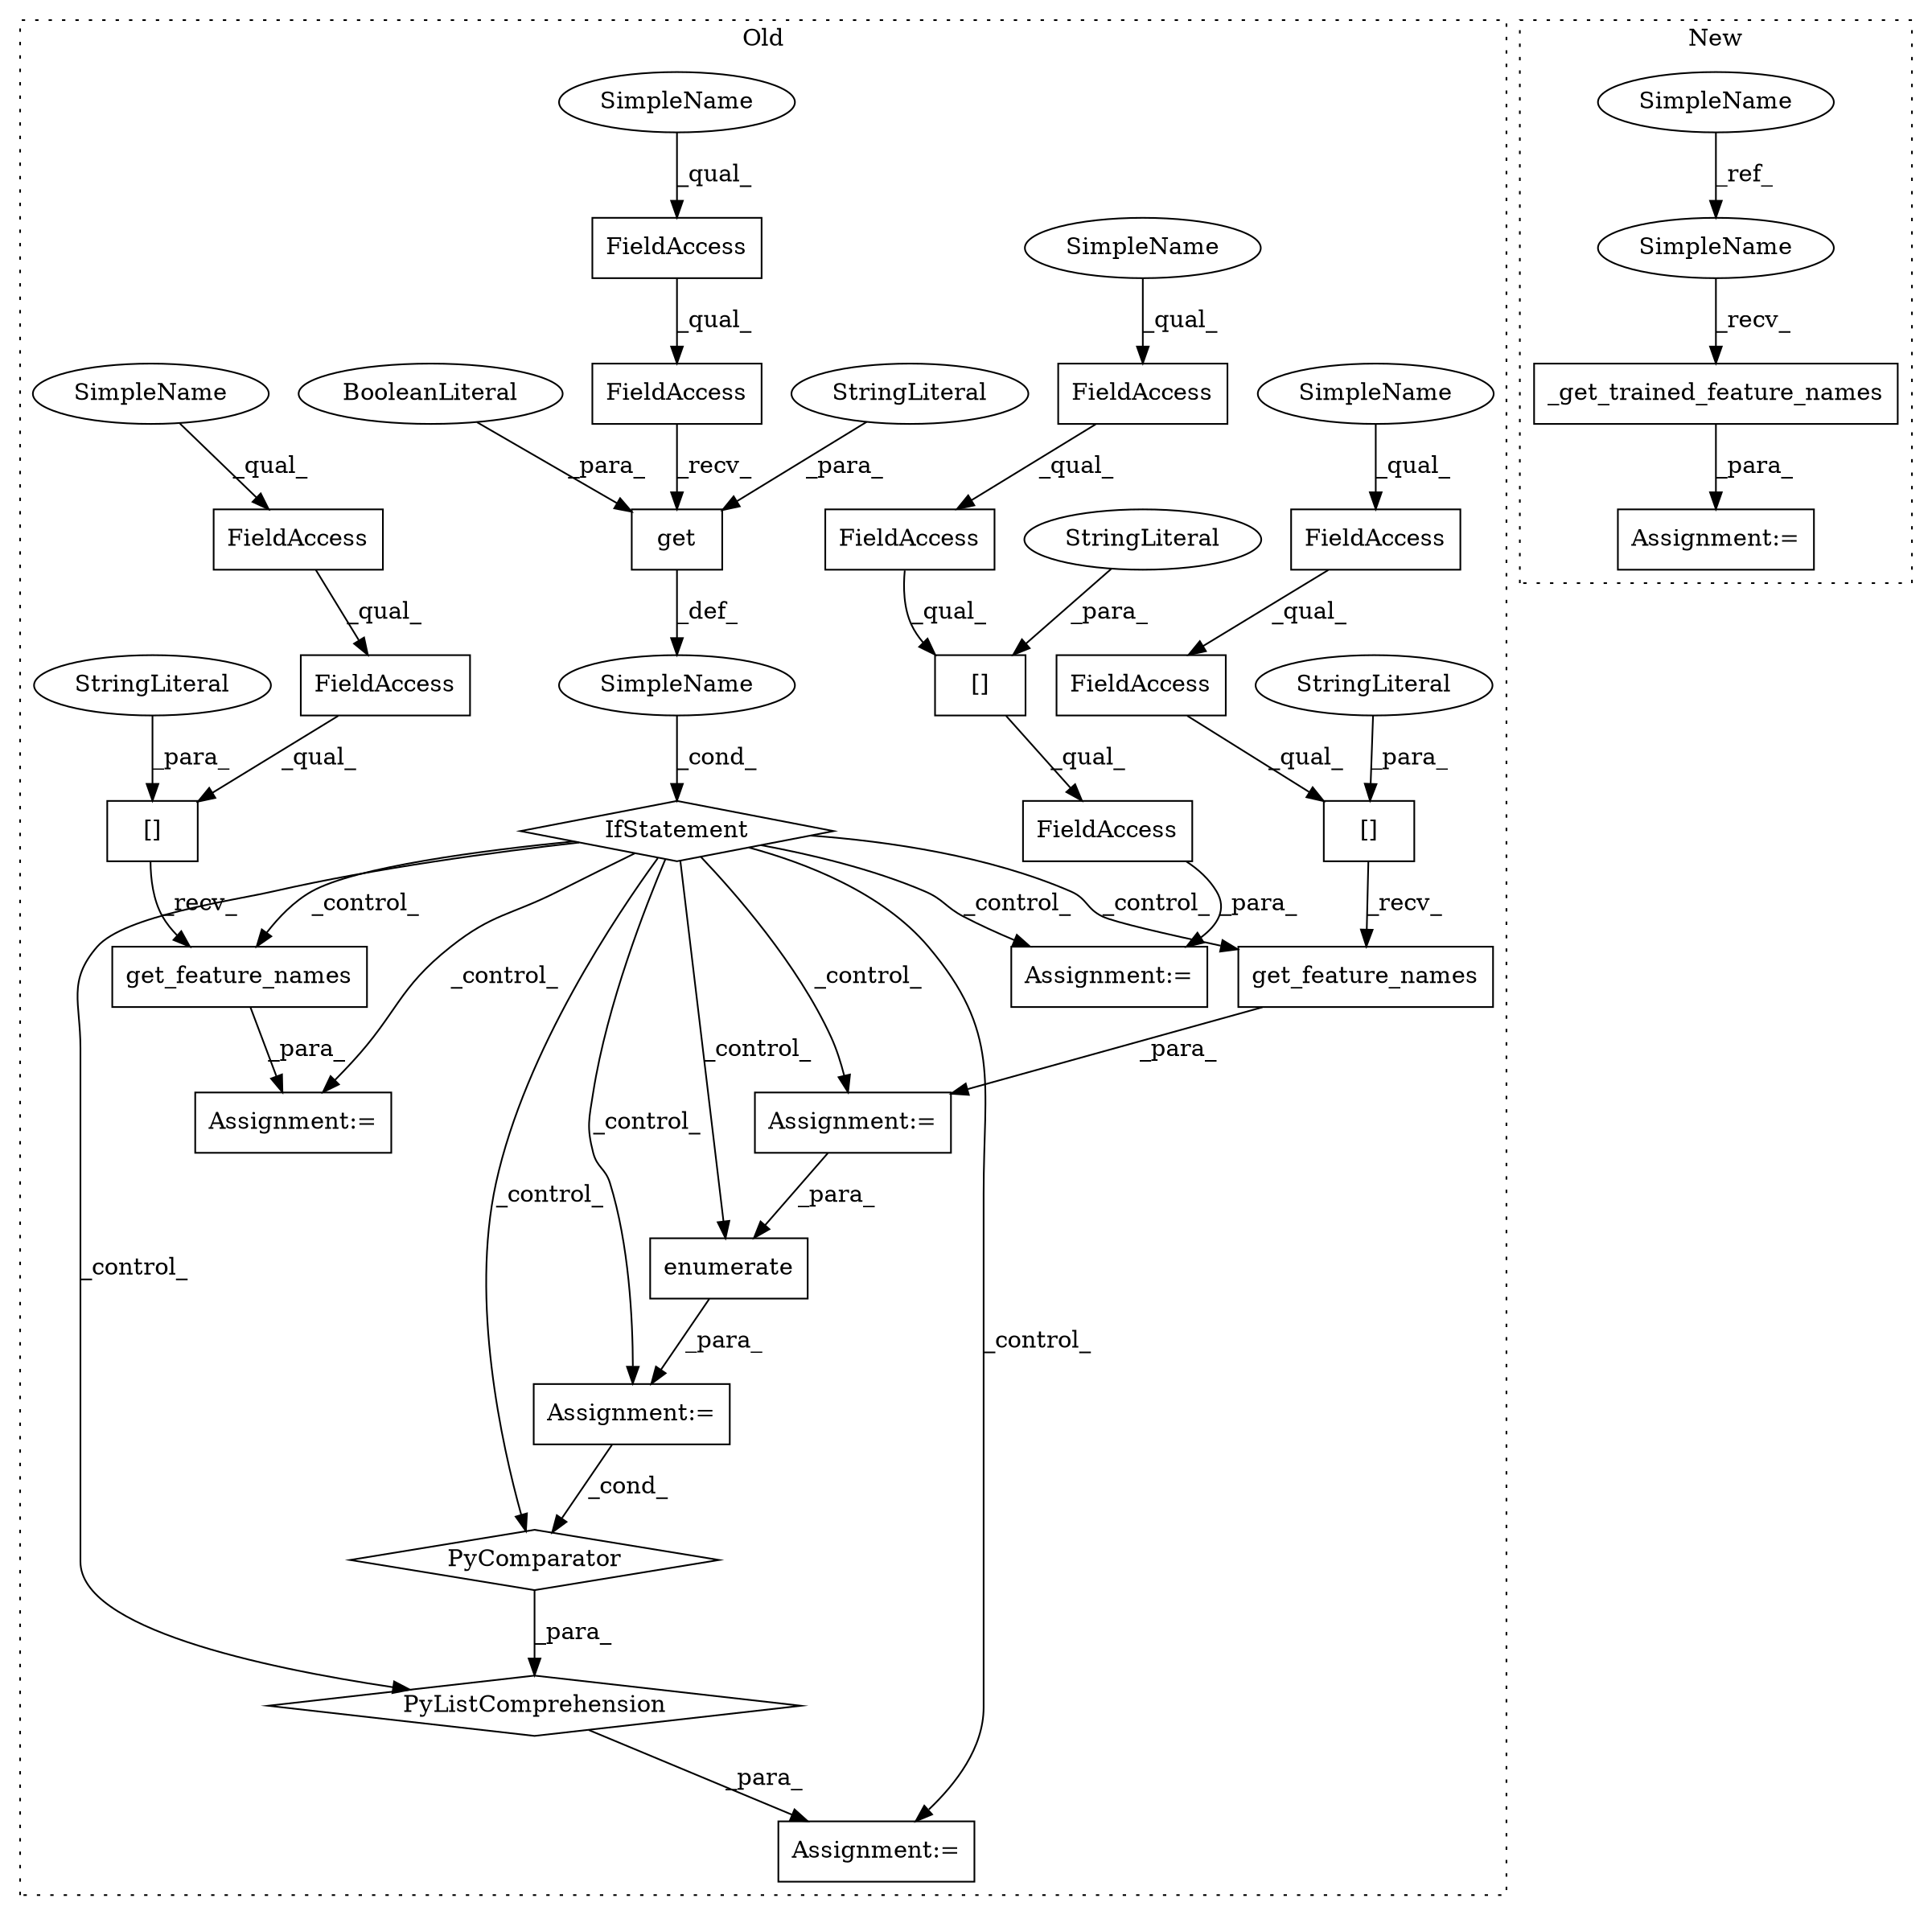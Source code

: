 digraph G {
subgraph cluster0 {
1 [label="[]" a="2" s="17562,17600" l="34,1" shape="box"];
3 [label="get_feature_names" a="32" s="17602" l="19" shape="box"];
4 [label="SimpleName" a="42" s="" l="" shape="ellipse"];
5 [label="PyListComprehension" a="109" s="17358" l="166" shape="diamond"];
6 [label="PyComparator" a="113" s="17440" l="76" shape="diamond"];
7 [label="get_feature_names" a="32" s="17296" l="19" shape="box"];
8 [label="[]" a="2" s="17256,17294" l="34,1" shape="box"];
9 [label="FieldAccess" a="22" s="17562" l="33" shape="box"];
10 [label="FieldAccess" a="22" s="17256" l="33" shape="box"];
11 [label="FieldAccess" a="22" s="17256" l="21" shape="box"];
13 [label="FieldAccess" a="22" s="17150" l="21" shape="box"];
14 [label="FieldAccess" a="22" s="17562" l="21" shape="box"];
15 [label="FieldAccess" a="22" s="17150" l="33" shape="box"];
16 [label="[]" a="2" s="17150,17203" l="34,1" shape="box"];
17 [label="FieldAccess" a="22" s="17059" l="21" shape="box"];
18 [label="FieldAccess" a="22" s="17150" l="67" shape="box"];
19 [label="FieldAccess" a="22" s="17059" l="33" shape="box"];
20 [label="get" a="32" s="17093,17122" l="4,1" shape="box"];
21 [label="IfStatement" a="25" s="17055,17123" l="4,2" shape="diamond"];
22 [label="BooleanLiteral" a="9" s="17117" l="5" shape="ellipse"];
23 [label="enumerate" a="32" s="17450,17490" l="10,1" shape="box"];
24 [label="Assignment:=" a="7" s="17561" l="1" shape="box"];
25 [label="Assignment:=" a="7" s="17440" l="76" shape="box"];
26 [label="Assignment:=" a="7" s="17255" l="1" shape="box"];
28 [label="Assignment:=" a="7" s="17344" l="14" shape="box"];
29 [label="Assignment:=" a="7" s="17149" l="1" shape="box"];
30 [label="StringLiteral" a="45" s="17290" l="4" shape="ellipse"];
31 [label="StringLiteral" a="45" s="17596" l="4" shape="ellipse"];
32 [label="StringLiteral" a="45" s="17097" l="19" shape="ellipse"];
33 [label="StringLiteral" a="45" s="17184" l="19" shape="ellipse"];
35 [label="SimpleName" a="42" s="17059" l="4" shape="ellipse"];
36 [label="SimpleName" a="42" s="17150" l="4" shape="ellipse"];
37 [label="SimpleName" a="42" s="17562" l="4" shape="ellipse"];
38 [label="SimpleName" a="42" s="17256" l="4" shape="ellipse"];
label = "Old";
style="dotted";
}
subgraph cluster1 {
2 [label="_get_trained_feature_names" a="32" s="17036" l="28" shape="box"];
12 [label="SimpleName" a="42" s="16647" l="4" shape="ellipse"];
27 [label="Assignment:=" a="7" s="17030" l="1" shape="box"];
34 [label="SimpleName" a="42" s="17031" l="4" shape="ellipse"];
label = "New";
style="dotted";
}
1 -> 3 [label="_recv_"];
2 -> 27 [label="_para_"];
3 -> 24 [label="_para_"];
4 -> 21 [label="_cond_"];
5 -> 28 [label="_para_"];
6 -> 5 [label="_para_"];
7 -> 26 [label="_para_"];
8 -> 7 [label="_recv_"];
9 -> 1 [label="_qual_"];
10 -> 8 [label="_qual_"];
11 -> 10 [label="_qual_"];
12 -> 34 [label="_ref_"];
13 -> 15 [label="_qual_"];
14 -> 9 [label="_qual_"];
15 -> 16 [label="_qual_"];
16 -> 18 [label="_qual_"];
17 -> 19 [label="_qual_"];
18 -> 29 [label="_para_"];
19 -> 20 [label="_recv_"];
20 -> 4 [label="_def_"];
21 -> 29 [label="_control_"];
21 -> 7 [label="_control_"];
21 -> 23 [label="_control_"];
21 -> 25 [label="_control_"];
21 -> 5 [label="_control_"];
21 -> 24 [label="_control_"];
21 -> 26 [label="_control_"];
21 -> 3 [label="_control_"];
21 -> 6 [label="_control_"];
21 -> 28 [label="_control_"];
22 -> 20 [label="_para_"];
23 -> 25 [label="_para_"];
25 -> 6 [label="_cond_"];
26 -> 23 [label="_para_"];
30 -> 8 [label="_para_"];
31 -> 1 [label="_para_"];
32 -> 20 [label="_para_"];
33 -> 16 [label="_para_"];
34 -> 2 [label="_recv_"];
35 -> 17 [label="_qual_"];
36 -> 13 [label="_qual_"];
37 -> 14 [label="_qual_"];
38 -> 11 [label="_qual_"];
}